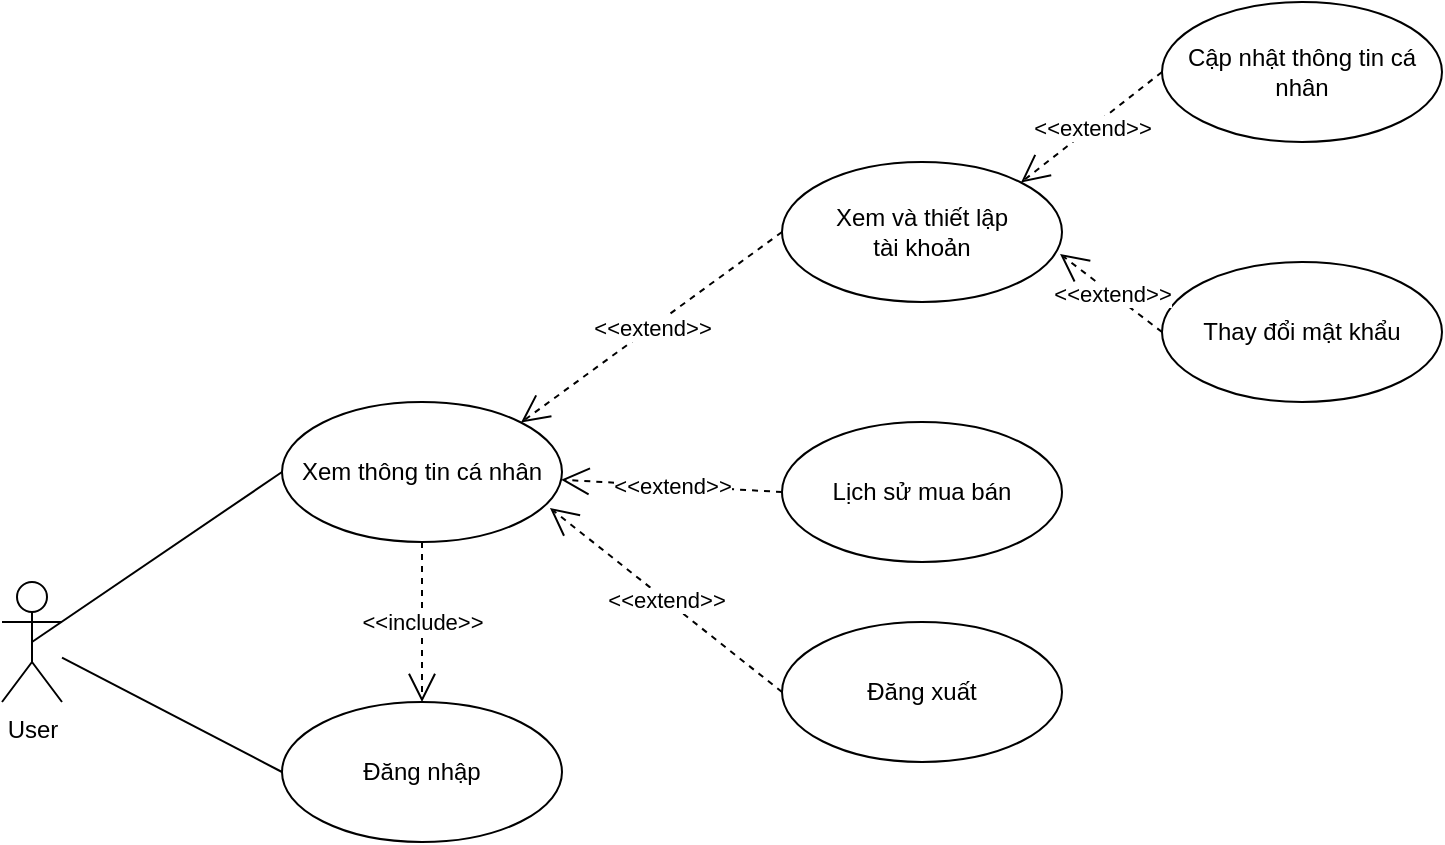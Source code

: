 <mxfile version="15.8.6" type="github">
  <diagram id="bLwZM_dUicginmmRhE-3" name="Page-1">
    <mxGraphModel dx="1022" dy="478" grid="1" gridSize="10" guides="1" tooltips="1" connect="1" arrows="1" fold="1" page="1" pageScale="1" pageWidth="827" pageHeight="1169" math="0" shadow="0">
      <root>
        <mxCell id="0" />
        <mxCell id="1" parent="0" />
        <mxCell id="3847Y8z8ANCtvxGhx_Vw-1" value="User" style="shape=umlActor;verticalLabelPosition=bottom;verticalAlign=top;html=1;" vertex="1" parent="1">
          <mxGeometry x="80" y="390" width="30" height="60" as="geometry" />
        </mxCell>
        <mxCell id="3847Y8z8ANCtvxGhx_Vw-4" value="Xem thông tin cá nhân" style="ellipse;whiteSpace=wrap;html=1;" vertex="1" parent="1">
          <mxGeometry x="220" y="300" width="140" height="70" as="geometry" />
        </mxCell>
        <mxCell id="3847Y8z8ANCtvxGhx_Vw-6" value="Đăng nhập" style="ellipse;whiteSpace=wrap;html=1;" vertex="1" parent="1">
          <mxGeometry x="220" y="450" width="140" height="70" as="geometry" />
        </mxCell>
        <mxCell id="3847Y8z8ANCtvxGhx_Vw-11" value="" style="endArrow=none;html=1;rounded=0;exitX=0.5;exitY=0.5;exitDx=0;exitDy=0;exitPerimeter=0;entryX=0;entryY=0.5;entryDx=0;entryDy=0;" edge="1" parent="1" source="3847Y8z8ANCtvxGhx_Vw-1" target="3847Y8z8ANCtvxGhx_Vw-4">
          <mxGeometry width="50" height="50" relative="1" as="geometry">
            <mxPoint x="390" y="420" as="sourcePoint" />
            <mxPoint x="440" y="370" as="targetPoint" />
          </mxGeometry>
        </mxCell>
        <mxCell id="3847Y8z8ANCtvxGhx_Vw-13" value="" style="endArrow=none;html=1;rounded=0;entryX=0;entryY=0.5;entryDx=0;entryDy=0;" edge="1" parent="1" source="3847Y8z8ANCtvxGhx_Vw-1" target="3847Y8z8ANCtvxGhx_Vw-6">
          <mxGeometry width="50" height="50" relative="1" as="geometry">
            <mxPoint x="390" y="420" as="sourcePoint" />
            <mxPoint x="440" y="370" as="targetPoint" />
          </mxGeometry>
        </mxCell>
        <mxCell id="3847Y8z8ANCtvxGhx_Vw-14" value="&amp;lt;&amp;lt;include&amp;gt;&amp;gt;" style="endArrow=open;endSize=12;dashed=1;html=1;rounded=0;exitX=0.5;exitY=1;exitDx=0;exitDy=0;" edge="1" parent="1" source="3847Y8z8ANCtvxGhx_Vw-4" target="3847Y8z8ANCtvxGhx_Vw-6">
          <mxGeometry width="160" relative="1" as="geometry">
            <mxPoint x="330" y="400" as="sourcePoint" />
            <mxPoint x="490" y="400" as="targetPoint" />
          </mxGeometry>
        </mxCell>
        <mxCell id="3847Y8z8ANCtvxGhx_Vw-15" value="Xem và thiết lập&lt;br&gt;tài khoản" style="ellipse;whiteSpace=wrap;html=1;" vertex="1" parent="1">
          <mxGeometry x="470" y="180" width="140" height="70" as="geometry" />
        </mxCell>
        <mxCell id="3847Y8z8ANCtvxGhx_Vw-16" value="Lịch sử mua bán" style="ellipse;whiteSpace=wrap;html=1;" vertex="1" parent="1">
          <mxGeometry x="470" y="310" width="140" height="70" as="geometry" />
        </mxCell>
        <mxCell id="3847Y8z8ANCtvxGhx_Vw-17" value="Đăng xuất" style="ellipse;whiteSpace=wrap;html=1;" vertex="1" parent="1">
          <mxGeometry x="470" y="410" width="140" height="70" as="geometry" />
        </mxCell>
        <mxCell id="3847Y8z8ANCtvxGhx_Vw-24" value="&amp;lt;&amp;lt;extend&amp;gt;&amp;gt;" style="endArrow=open;endSize=12;dashed=1;html=1;rounded=0;exitX=0;exitY=0.5;exitDx=0;exitDy=0;entryX=0.957;entryY=0.757;entryDx=0;entryDy=0;entryPerimeter=0;" edge="1" parent="1" source="3847Y8z8ANCtvxGhx_Vw-17" target="3847Y8z8ANCtvxGhx_Vw-4">
          <mxGeometry width="160" relative="1" as="geometry">
            <mxPoint x="310" y="390" as="sourcePoint" />
            <mxPoint x="310" y="470" as="targetPoint" />
          </mxGeometry>
        </mxCell>
        <mxCell id="3847Y8z8ANCtvxGhx_Vw-25" value="&amp;lt;&amp;lt;extend&amp;gt;&amp;gt;" style="endArrow=open;endSize=12;dashed=1;html=1;rounded=0;exitX=0;exitY=0.5;exitDx=0;exitDy=0;" edge="1" parent="1" source="3847Y8z8ANCtvxGhx_Vw-16" target="3847Y8z8ANCtvxGhx_Vw-4">
          <mxGeometry width="160" relative="1" as="geometry">
            <mxPoint x="320" y="400" as="sourcePoint" />
            <mxPoint x="360" y="340" as="targetPoint" />
          </mxGeometry>
        </mxCell>
        <mxCell id="3847Y8z8ANCtvxGhx_Vw-26" value="&amp;lt;&amp;lt;extend&amp;gt;&amp;gt;" style="endArrow=open;endSize=12;dashed=1;html=1;rounded=0;exitX=0;exitY=0.5;exitDx=0;exitDy=0;entryX=1;entryY=0;entryDx=0;entryDy=0;" edge="1" parent="1" source="3847Y8z8ANCtvxGhx_Vw-15" target="3847Y8z8ANCtvxGhx_Vw-4">
          <mxGeometry width="160" relative="1" as="geometry">
            <mxPoint x="330" y="410" as="sourcePoint" />
            <mxPoint x="330" y="490" as="targetPoint" />
          </mxGeometry>
        </mxCell>
        <mxCell id="3847Y8z8ANCtvxGhx_Vw-28" value="Cập nhật thông tin cá nhân" style="ellipse;whiteSpace=wrap;html=1;" vertex="1" parent="1">
          <mxGeometry x="660" y="100" width="140" height="70" as="geometry" />
        </mxCell>
        <mxCell id="3847Y8z8ANCtvxGhx_Vw-29" value="Thay đổi mật khẩu" style="ellipse;whiteSpace=wrap;html=1;" vertex="1" parent="1">
          <mxGeometry x="660" y="230" width="140" height="70" as="geometry" />
        </mxCell>
        <mxCell id="3847Y8z8ANCtvxGhx_Vw-33" value="&amp;lt;&amp;lt;extend&amp;gt;&amp;gt;" style="endArrow=open;endSize=12;dashed=1;html=1;rounded=0;exitX=0;exitY=0.5;exitDx=0;exitDy=0;entryX=0.993;entryY=0.657;entryDx=0;entryDy=0;entryPerimeter=0;" edge="1" parent="1" source="3847Y8z8ANCtvxGhx_Vw-29" target="3847Y8z8ANCtvxGhx_Vw-15">
          <mxGeometry width="160" relative="1" as="geometry">
            <mxPoint x="490" y="235" as="sourcePoint" />
            <mxPoint x="359.497" y="330.251" as="targetPoint" />
          </mxGeometry>
        </mxCell>
        <mxCell id="3847Y8z8ANCtvxGhx_Vw-35" value="&amp;lt;&amp;lt;extend&amp;gt;&amp;gt;" style="endArrow=open;endSize=12;dashed=1;html=1;rounded=0;exitX=0;exitY=0.5;exitDx=0;exitDy=0;entryX=1;entryY=0;entryDx=0;entryDy=0;" edge="1" parent="1" source="3847Y8z8ANCtvxGhx_Vw-28" target="3847Y8z8ANCtvxGhx_Vw-15">
          <mxGeometry width="160" relative="1" as="geometry">
            <mxPoint x="650" y="285" as="sourcePoint" />
            <mxPoint x="619.02" y="235.99" as="targetPoint" />
          </mxGeometry>
        </mxCell>
      </root>
    </mxGraphModel>
  </diagram>
</mxfile>
